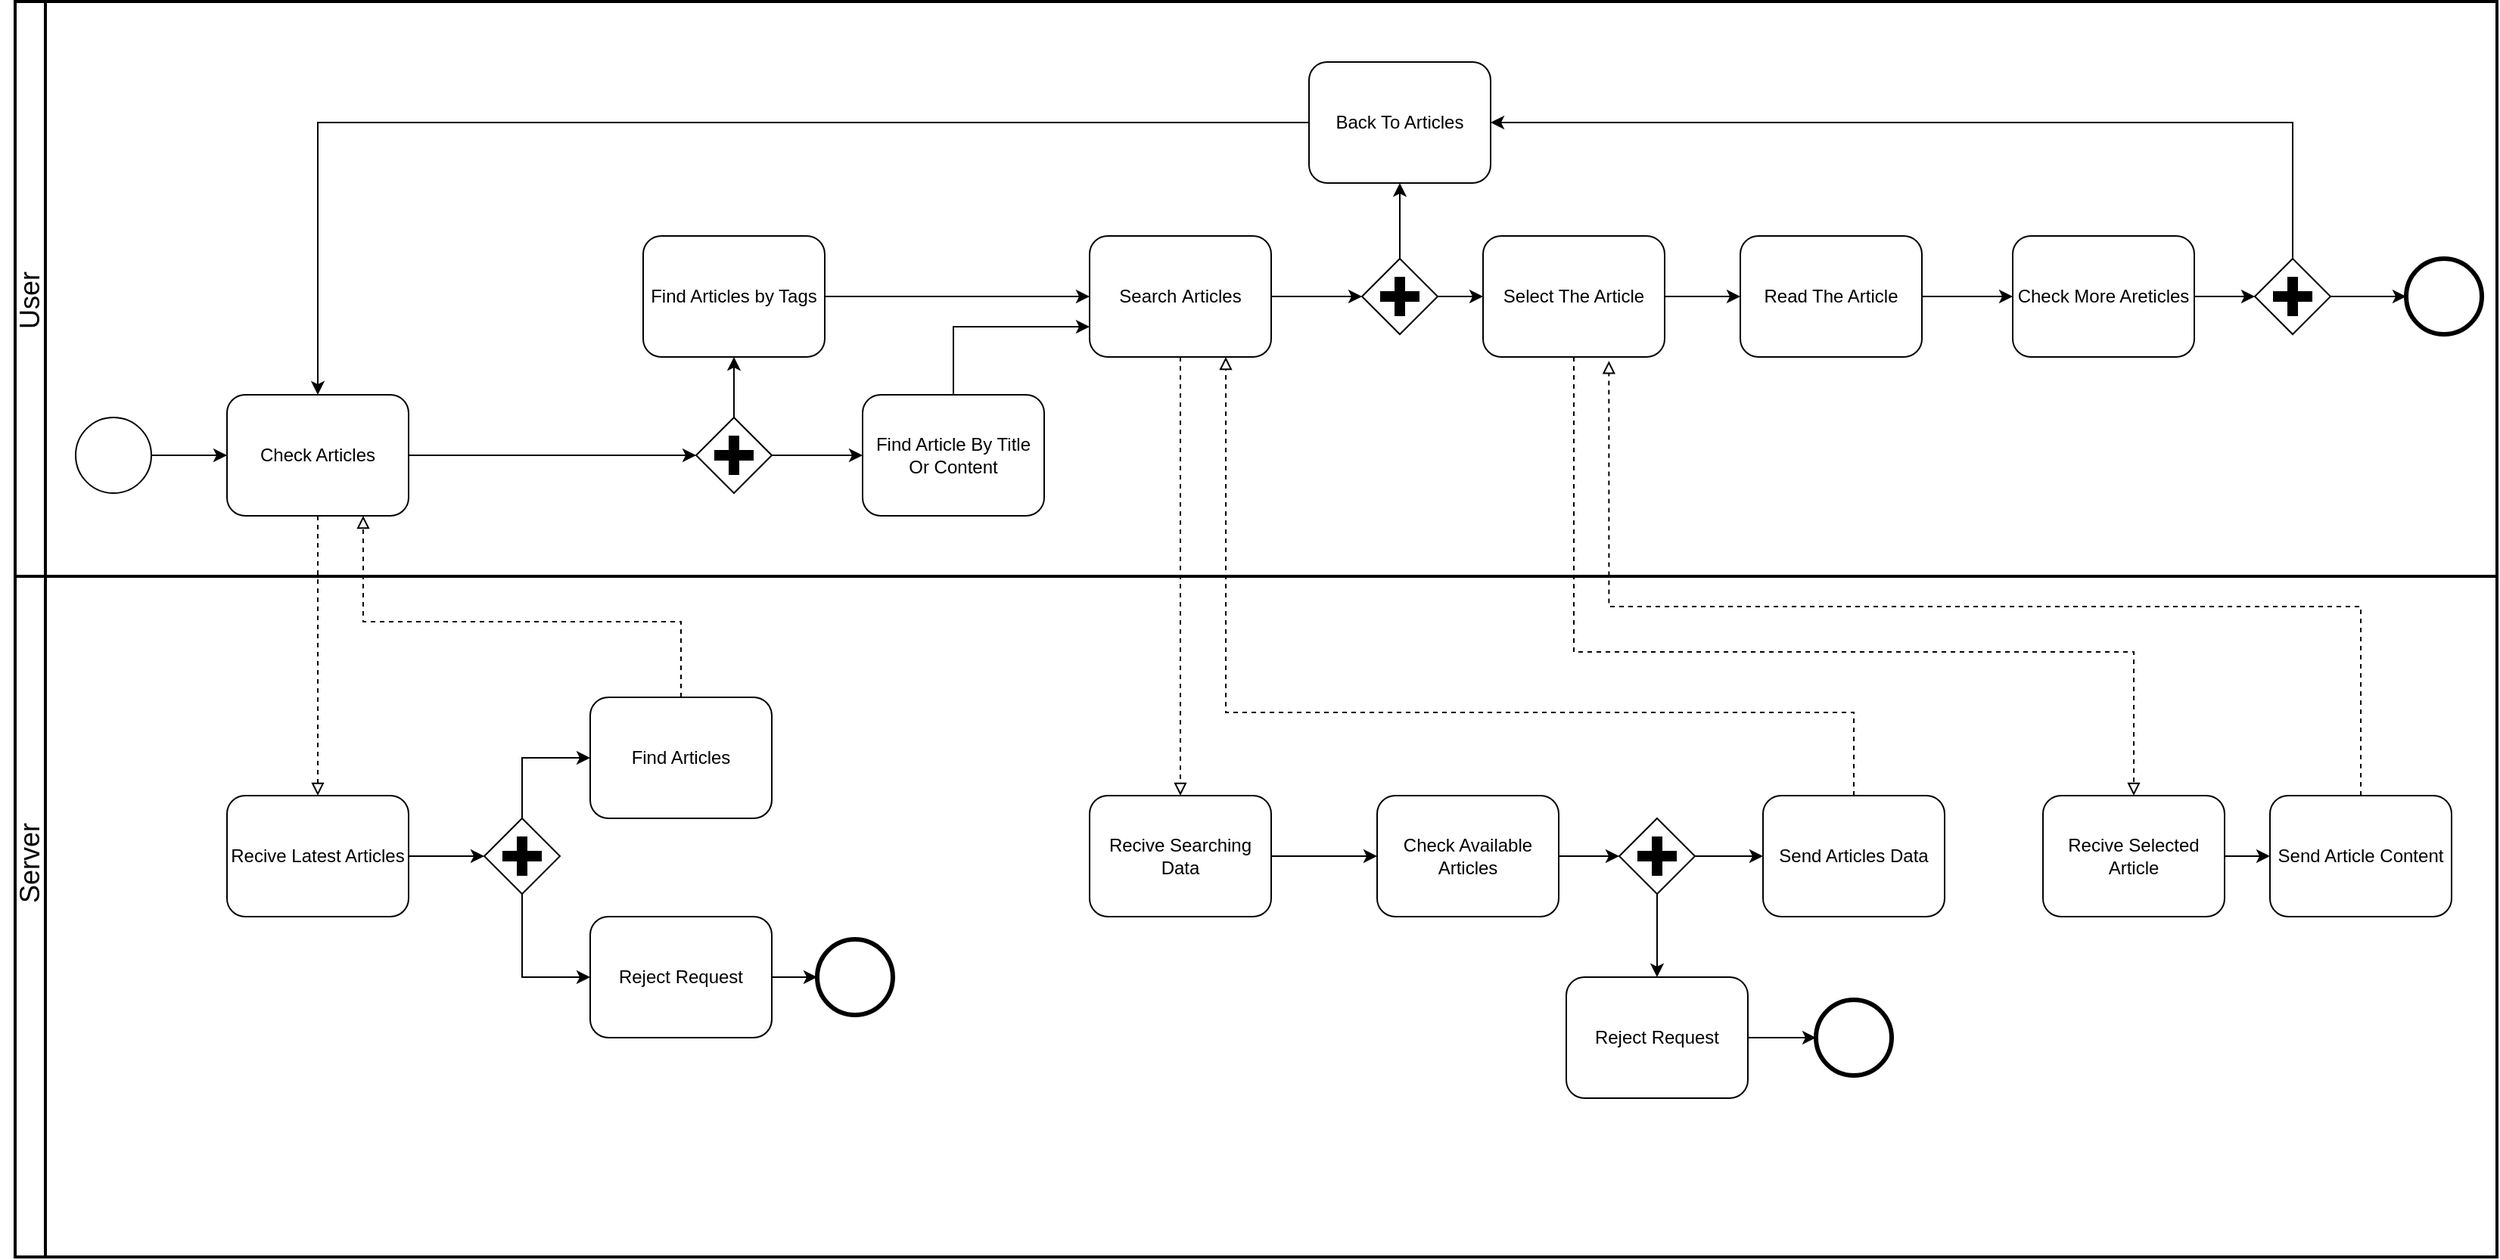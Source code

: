 <mxfile version="23.1.5" type="device">
  <diagram name="Page-1" id="2a216829-ef6e-dabb-86c1-c78162f3ba2b">
    <mxGraphModel dx="1170" dy="569" grid="1" gridSize="10" guides="1" tooltips="1" connect="1" arrows="1" fold="1" page="1" pageScale="1" pageWidth="850" pageHeight="1100" background="none" math="0" shadow="0">
      <root>
        <mxCell id="0" />
        <mxCell id="1" parent="0" />
        <mxCell id="TucjEpPuX23Nhl8czytz-80" value="" style="swimlane;html=1;startSize=20;fontStyle=0;collapsible=0;horizontal=0;swimlaneLine=0;fillColor=none;whiteSpace=wrap;" vertex="1" parent="1">
          <mxGeometry x="310" y="1080" width="1640" height="550" as="geometry" />
        </mxCell>
        <mxCell id="TucjEpPuX23Nhl8czytz-85" value="" style="swimlane;html=1;startSize=20;fontStyle=0;collapsible=0;horizontal=0;swimlaneLine=1;swimlaneFillColor=#ffffff;strokeWidth=2;whiteSpace=wrap;" vertex="1" parent="TucjEpPuX23Nhl8czytz-80">
          <mxGeometry y="-280" width="1640" height="380" as="geometry" />
        </mxCell>
        <mxCell id="7a84cebc1def654-1" value="" style="shape=mxgraph.bpmn.shape;html=1;verticalLabelPosition=bottom;labelBackgroundColor=#ffffff;verticalAlign=top;perimeter=ellipsePerimeter;outline=standard;symbol=general;" parent="TucjEpPuX23Nhl8czytz-85" vertex="1">
          <mxGeometry x="40" y="275" width="50" height="50" as="geometry" />
        </mxCell>
        <mxCell id="7a84cebc1def654-2" value="Check Articles" style="shape=ext;rounded=1;html=1;whiteSpace=wrap;" parent="TucjEpPuX23Nhl8czytz-85" vertex="1">
          <mxGeometry x="140" y="260" width="120" height="80" as="geometry" />
        </mxCell>
        <mxCell id="7a84cebc1def654-36" style="edgeStyle=orthogonalEdgeStyle;rounded=0;html=1;jettySize=auto;orthogonalLoop=1;" parent="TucjEpPuX23Nhl8czytz-85" source="7a84cebc1def654-1" target="7a84cebc1def654-2" edge="1">
          <mxGeometry relative="1" as="geometry" />
        </mxCell>
        <mxCell id="TucjEpPuX23Nhl8czytz-19" value="Search&amp;nbsp;Articles" style="shape=ext;rounded=1;html=1;whiteSpace=wrap;" vertex="1" parent="TucjEpPuX23Nhl8czytz-85">
          <mxGeometry x="710" y="155" width="120" height="80" as="geometry" />
        </mxCell>
        <mxCell id="TucjEpPuX23Nhl8czytz-45" style="edgeStyle=orthogonalEdgeStyle;rounded=0;orthogonalLoop=1;jettySize=auto;html=1;entryX=0;entryY=0.5;entryDx=0;entryDy=0;" edge="1" parent="TucjEpPuX23Nhl8czytz-85" source="TucjEpPuX23Nhl8czytz-25" target="TucjEpPuX23Nhl8czytz-19">
          <mxGeometry relative="1" as="geometry" />
        </mxCell>
        <mxCell id="TucjEpPuX23Nhl8czytz-25" value="Find Articles by Tags" style="shape=ext;rounded=1;html=1;whiteSpace=wrap;" vertex="1" parent="TucjEpPuX23Nhl8czytz-85">
          <mxGeometry x="415" y="155" width="120" height="80" as="geometry" />
        </mxCell>
        <mxCell id="TucjEpPuX23Nhl8czytz-46" style="edgeStyle=orthogonalEdgeStyle;rounded=0;orthogonalLoop=1;jettySize=auto;html=1;entryX=0;entryY=0.75;entryDx=0;entryDy=0;exitX=0.5;exitY=0;exitDx=0;exitDy=0;" edge="1" parent="TucjEpPuX23Nhl8czytz-85" source="TucjEpPuX23Nhl8czytz-27" target="TucjEpPuX23Nhl8czytz-19">
          <mxGeometry relative="1" as="geometry" />
        </mxCell>
        <mxCell id="TucjEpPuX23Nhl8czytz-27" value="Find Article By Title Or Content" style="shape=ext;rounded=1;html=1;whiteSpace=wrap;" vertex="1" parent="TucjEpPuX23Nhl8czytz-85">
          <mxGeometry x="560" y="260" width="120" height="80" as="geometry" />
        </mxCell>
        <mxCell id="TucjEpPuX23Nhl8czytz-29" value="Read The Article" style="shape=ext;rounded=1;html=1;whiteSpace=wrap;" vertex="1" parent="TucjEpPuX23Nhl8czytz-85">
          <mxGeometry x="1140" y="155" width="120" height="80" as="geometry" />
        </mxCell>
        <mxCell id="TucjEpPuX23Nhl8czytz-34" value="" style="points=[[0.145,0.145,0],[0.5,0,0],[0.855,0.145,0],[1,0.5,0],[0.855,0.855,0],[0.5,1,0],[0.145,0.855,0],[0,0.5,0]];shape=mxgraph.bpmn.event;html=1;verticalLabelPosition=bottom;labelBackgroundColor=#ffffff;verticalAlign=top;align=center;perimeter=ellipsePerimeter;outlineConnect=0;aspect=fixed;outline=end;symbol=terminate2;" vertex="1" parent="TucjEpPuX23Nhl8czytz-85">
          <mxGeometry x="1580" y="170" width="50" height="50" as="geometry" />
        </mxCell>
        <mxCell id="TucjEpPuX23Nhl8czytz-41" value="" style="edgeStyle=orthogonalEdgeStyle;rounded=0;orthogonalLoop=1;jettySize=auto;html=1;entryX=0;entryY=0.5;entryDx=0;entryDy=0;entryPerimeter=0;" edge="1" parent="TucjEpPuX23Nhl8czytz-85" source="7a84cebc1def654-2" target="TucjEpPuX23Nhl8czytz-42">
          <mxGeometry relative="1" as="geometry">
            <mxPoint x="260" y="300" as="sourcePoint" />
            <mxPoint x="395" y="300" as="targetPoint" />
          </mxGeometry>
        </mxCell>
        <mxCell id="TucjEpPuX23Nhl8czytz-43" style="edgeStyle=orthogonalEdgeStyle;rounded=0;orthogonalLoop=1;jettySize=auto;html=1;" edge="1" parent="TucjEpPuX23Nhl8czytz-85" source="TucjEpPuX23Nhl8czytz-42" target="TucjEpPuX23Nhl8czytz-25">
          <mxGeometry relative="1" as="geometry" />
        </mxCell>
        <mxCell id="TucjEpPuX23Nhl8czytz-44" style="edgeStyle=orthogonalEdgeStyle;rounded=0;orthogonalLoop=1;jettySize=auto;html=1;entryX=0;entryY=0.5;entryDx=0;entryDy=0;" edge="1" parent="TucjEpPuX23Nhl8czytz-85" source="TucjEpPuX23Nhl8czytz-42" target="TucjEpPuX23Nhl8czytz-27">
          <mxGeometry relative="1" as="geometry" />
        </mxCell>
        <mxCell id="TucjEpPuX23Nhl8czytz-42" value="" style="points=[[0.25,0.25,0],[0.5,0,0],[0.75,0.25,0],[1,0.5,0],[0.75,0.75,0],[0.5,1,0],[0.25,0.75,0],[0,0.5,0]];shape=mxgraph.bpmn.gateway2;html=1;verticalLabelPosition=bottom;labelBackgroundColor=#ffffff;verticalAlign=top;align=center;perimeter=rhombusPerimeter;outlineConnect=0;outline=none;symbol=none;gwType=parallel;" vertex="1" parent="TucjEpPuX23Nhl8czytz-85">
          <mxGeometry x="450" y="275" width="50" height="50" as="geometry" />
        </mxCell>
        <mxCell id="TucjEpPuX23Nhl8czytz-63" value="" style="points=[[0.25,0.25,0],[0.5,0,0],[0.75,0.25,0],[1,0.5,0],[0.75,0.75,0],[0.5,1,0],[0.25,0.75,0],[0,0.5,0]];shape=mxgraph.bpmn.gateway2;html=1;verticalLabelPosition=bottom;labelBackgroundColor=#ffffff;verticalAlign=top;align=center;perimeter=rhombusPerimeter;outlineConnect=0;outline=none;symbol=none;gwType=parallel;" vertex="1" parent="TucjEpPuX23Nhl8czytz-85">
          <mxGeometry x="890" y="170" width="50" height="50" as="geometry" />
        </mxCell>
        <mxCell id="TucjEpPuX23Nhl8czytz-64" style="edgeStyle=orthogonalEdgeStyle;rounded=0;orthogonalLoop=1;jettySize=auto;html=1;entryX=0;entryY=0.5;entryDx=0;entryDy=0;entryPerimeter=0;" edge="1" parent="TucjEpPuX23Nhl8czytz-85" source="TucjEpPuX23Nhl8czytz-19" target="TucjEpPuX23Nhl8czytz-63">
          <mxGeometry relative="1" as="geometry" />
        </mxCell>
        <mxCell id="TucjEpPuX23Nhl8czytz-67" style="edgeStyle=orthogonalEdgeStyle;rounded=0;orthogonalLoop=1;jettySize=auto;html=1;entryX=0;entryY=0.5;entryDx=0;entryDy=0;" edge="1" parent="TucjEpPuX23Nhl8czytz-85" source="TucjEpPuX23Nhl8czytz-65" target="TucjEpPuX23Nhl8czytz-29">
          <mxGeometry relative="1" as="geometry" />
        </mxCell>
        <mxCell id="TucjEpPuX23Nhl8czytz-65" value="Select The Article" style="shape=ext;rounded=1;html=1;whiteSpace=wrap;" vertex="1" parent="TucjEpPuX23Nhl8czytz-85">
          <mxGeometry x="970" y="155" width="120" height="80" as="geometry" />
        </mxCell>
        <mxCell id="TucjEpPuX23Nhl8czytz-68" style="edgeStyle=orthogonalEdgeStyle;rounded=0;orthogonalLoop=1;jettySize=auto;html=1;" edge="1" parent="TucjEpPuX23Nhl8czytz-85" source="TucjEpPuX23Nhl8czytz-63" target="TucjEpPuX23Nhl8czytz-65">
          <mxGeometry relative="1" as="geometry" />
        </mxCell>
        <mxCell id="TucjEpPuX23Nhl8czytz-70" style="edgeStyle=orthogonalEdgeStyle;rounded=0;orthogonalLoop=1;jettySize=auto;html=1;entryX=0.5;entryY=0;entryDx=0;entryDy=0;" edge="1" parent="TucjEpPuX23Nhl8czytz-85" source="TucjEpPuX23Nhl8czytz-66" target="7a84cebc1def654-2">
          <mxGeometry relative="1" as="geometry" />
        </mxCell>
        <mxCell id="TucjEpPuX23Nhl8czytz-66" value="Back To Articles" style="shape=ext;rounded=1;html=1;whiteSpace=wrap;" vertex="1" parent="TucjEpPuX23Nhl8czytz-85">
          <mxGeometry x="855" y="40" width="120" height="80" as="geometry" />
        </mxCell>
        <mxCell id="TucjEpPuX23Nhl8czytz-69" style="edgeStyle=orthogonalEdgeStyle;rounded=0;orthogonalLoop=1;jettySize=auto;html=1;" edge="1" parent="TucjEpPuX23Nhl8czytz-85" source="TucjEpPuX23Nhl8czytz-63" target="TucjEpPuX23Nhl8czytz-66">
          <mxGeometry relative="1" as="geometry" />
        </mxCell>
        <mxCell id="TucjEpPuX23Nhl8czytz-71" value="Check More Areticles" style="shape=ext;rounded=1;html=1;whiteSpace=wrap;" vertex="1" parent="TucjEpPuX23Nhl8czytz-85">
          <mxGeometry x="1320" y="155" width="120" height="80" as="geometry" />
        </mxCell>
        <mxCell id="TucjEpPuX23Nhl8czytz-73" style="edgeStyle=orthogonalEdgeStyle;rounded=0;orthogonalLoop=1;jettySize=auto;html=1;" edge="1" parent="TucjEpPuX23Nhl8czytz-85" source="TucjEpPuX23Nhl8czytz-29" target="TucjEpPuX23Nhl8czytz-71">
          <mxGeometry relative="1" as="geometry" />
        </mxCell>
        <mxCell id="TucjEpPuX23Nhl8czytz-76" style="edgeStyle=orthogonalEdgeStyle;rounded=0;orthogonalLoop=1;jettySize=auto;html=1;entryX=1;entryY=0.5;entryDx=0;entryDy=0;" edge="1" parent="TucjEpPuX23Nhl8czytz-85" source="TucjEpPuX23Nhl8czytz-72" target="TucjEpPuX23Nhl8czytz-66">
          <mxGeometry relative="1" as="geometry">
            <Array as="points">
              <mxPoint x="1505" y="80" />
            </Array>
          </mxGeometry>
        </mxCell>
        <mxCell id="TucjEpPuX23Nhl8czytz-72" value="" style="points=[[0.25,0.25,0],[0.5,0,0],[0.75,0.25,0],[1,0.5,0],[0.75,0.75,0],[0.5,1,0],[0.25,0.75,0],[0,0.5,0]];shape=mxgraph.bpmn.gateway2;html=1;verticalLabelPosition=bottom;labelBackgroundColor=#ffffff;verticalAlign=top;align=center;perimeter=rhombusPerimeter;outlineConnect=0;outline=none;symbol=none;gwType=parallel;" vertex="1" parent="TucjEpPuX23Nhl8czytz-85">
          <mxGeometry x="1480" y="170" width="50" height="50" as="geometry" />
        </mxCell>
        <mxCell id="TucjEpPuX23Nhl8czytz-75" style="edgeStyle=orthogonalEdgeStyle;rounded=0;orthogonalLoop=1;jettySize=auto;html=1;entryX=0;entryY=0.5;entryDx=0;entryDy=0;entryPerimeter=0;" edge="1" parent="TucjEpPuX23Nhl8czytz-85" source="TucjEpPuX23Nhl8czytz-72" target="TucjEpPuX23Nhl8czytz-34">
          <mxGeometry relative="1" as="geometry" />
        </mxCell>
        <mxCell id="TucjEpPuX23Nhl8czytz-74" style="edgeStyle=orthogonalEdgeStyle;rounded=0;orthogonalLoop=1;jettySize=auto;html=1;" edge="1" parent="TucjEpPuX23Nhl8czytz-85" source="TucjEpPuX23Nhl8czytz-71" target="TucjEpPuX23Nhl8czytz-72">
          <mxGeometry relative="1" as="geometry" />
        </mxCell>
        <mxCell id="TucjEpPuX23Nhl8czytz-86" value="&lt;font style=&quot;font-size: 18px;&quot;&gt;User&lt;/font&gt;" style="text;html=1;align=center;verticalAlign=middle;resizable=0;points=[];autosize=1;strokeColor=none;fillColor=none;rotation=-90;" vertex="1" parent="TucjEpPuX23Nhl8czytz-85">
          <mxGeometry x="-20" y="178" width="60" height="40" as="geometry" />
        </mxCell>
        <mxCell id="TucjEpPuX23Nhl8czytz-84" value="" style="swimlane;html=1;startSize=20;fontStyle=0;collapsible=0;horizontal=0;swimlaneLine=1;swimlaneFillColor=#ffffff;strokeWidth=2;whiteSpace=wrap;" vertex="1" parent="TucjEpPuX23Nhl8czytz-80">
          <mxGeometry y="100" width="1640" height="450" as="geometry" />
        </mxCell>
        <mxCell id="TucjEpPuX23Nhl8czytz-1" value="Recive Latest Articles" style="shape=ext;rounded=1;html=1;whiteSpace=wrap;" vertex="1" parent="TucjEpPuX23Nhl8czytz-84">
          <mxGeometry x="140" y="145" width="120" height="80" as="geometry" />
        </mxCell>
        <mxCell id="TucjEpPuX23Nhl8czytz-3" value="" style="points=[[0.25,0.25,0],[0.5,0,0],[0.75,0.25,0],[1,0.5,0],[0.75,0.75,0],[0.5,1,0],[0.25,0.75,0],[0,0.5,0]];shape=mxgraph.bpmn.gateway2;html=1;verticalLabelPosition=bottom;labelBackgroundColor=#ffffff;verticalAlign=top;align=center;perimeter=rhombusPerimeter;outlineConnect=0;outline=none;symbol=none;gwType=parallel;" vertex="1" parent="TucjEpPuX23Nhl8czytz-84">
          <mxGeometry x="310" y="160" width="50" height="50" as="geometry" />
        </mxCell>
        <mxCell id="TucjEpPuX23Nhl8czytz-4" style="edgeStyle=orthogonalEdgeStyle;rounded=0;orthogonalLoop=1;jettySize=auto;html=1;" edge="1" parent="TucjEpPuX23Nhl8czytz-84" source="TucjEpPuX23Nhl8czytz-1" target="TucjEpPuX23Nhl8czytz-3">
          <mxGeometry relative="1" as="geometry" />
        </mxCell>
        <mxCell id="TucjEpPuX23Nhl8czytz-6" value="Find Articles" style="shape=ext;rounded=1;html=1;whiteSpace=wrap;" vertex="1" parent="TucjEpPuX23Nhl8czytz-84">
          <mxGeometry x="380" y="80" width="120" height="80" as="geometry" />
        </mxCell>
        <mxCell id="TucjEpPuX23Nhl8czytz-5" style="edgeStyle=orthogonalEdgeStyle;rounded=0;orthogonalLoop=1;jettySize=auto;html=1;entryX=0;entryY=0.5;entryDx=0;entryDy=0;exitX=0.5;exitY=0;exitDx=0;exitDy=0;exitPerimeter=0;" edge="1" parent="TucjEpPuX23Nhl8czytz-84" source="TucjEpPuX23Nhl8czytz-3" target="TucjEpPuX23Nhl8czytz-6">
          <mxGeometry relative="1" as="geometry">
            <mxPoint x="335.0" y="95" as="targetPoint" />
          </mxGeometry>
        </mxCell>
        <mxCell id="TucjEpPuX23Nhl8czytz-8" value="" style="points=[[0.145,0.145,0],[0.5,0,0],[0.855,0.145,0],[1,0.5,0],[0.855,0.855,0],[0.5,1,0],[0.145,0.855,0],[0,0.5,0]];shape=mxgraph.bpmn.event;html=1;verticalLabelPosition=bottom;labelBackgroundColor=#ffffff;verticalAlign=top;align=center;perimeter=ellipsePerimeter;outlineConnect=0;aspect=fixed;outline=end;symbol=terminate2;" vertex="1" parent="TucjEpPuX23Nhl8czytz-84">
          <mxGeometry x="530" y="240" width="50" height="50" as="geometry" />
        </mxCell>
        <mxCell id="TucjEpPuX23Nhl8czytz-10" value="Reject Request" style="shape=ext;rounded=1;html=1;whiteSpace=wrap;" vertex="1" parent="TucjEpPuX23Nhl8czytz-84">
          <mxGeometry x="380" y="225" width="120" height="80" as="geometry" />
        </mxCell>
        <mxCell id="TucjEpPuX23Nhl8czytz-11" style="edgeStyle=orthogonalEdgeStyle;rounded=0;orthogonalLoop=1;jettySize=auto;html=1;entryX=0;entryY=0.5;entryDx=0;entryDy=0;exitX=0.5;exitY=1;exitDx=0;exitDy=0;exitPerimeter=0;" edge="1" parent="TucjEpPuX23Nhl8czytz-84" source="TucjEpPuX23Nhl8czytz-3" target="TucjEpPuX23Nhl8czytz-10">
          <mxGeometry relative="1" as="geometry" />
        </mxCell>
        <mxCell id="TucjEpPuX23Nhl8czytz-12" style="edgeStyle=orthogonalEdgeStyle;rounded=0;orthogonalLoop=1;jettySize=auto;html=1;entryX=0;entryY=0.5;entryDx=0;entryDy=0;entryPerimeter=0;" edge="1" parent="TucjEpPuX23Nhl8czytz-84" source="TucjEpPuX23Nhl8czytz-10" target="TucjEpPuX23Nhl8czytz-8">
          <mxGeometry relative="1" as="geometry" />
        </mxCell>
        <mxCell id="TucjEpPuX23Nhl8czytz-40" value="Recive Searching Data" style="shape=ext;rounded=1;html=1;whiteSpace=wrap;" vertex="1" parent="TucjEpPuX23Nhl8czytz-84">
          <mxGeometry x="710" y="145" width="120" height="80" as="geometry" />
        </mxCell>
        <mxCell id="TucjEpPuX23Nhl8czytz-49" value="Check Available Articles" style="shape=ext;rounded=1;html=1;whiteSpace=wrap;" vertex="1" parent="TucjEpPuX23Nhl8czytz-84">
          <mxGeometry x="900" y="145" width="120" height="80" as="geometry" />
        </mxCell>
        <mxCell id="TucjEpPuX23Nhl8czytz-50" style="edgeStyle=orthogonalEdgeStyle;rounded=0;orthogonalLoop=1;jettySize=auto;html=1;entryX=0;entryY=0.5;entryDx=0;entryDy=0;" edge="1" parent="TucjEpPuX23Nhl8czytz-84" source="TucjEpPuX23Nhl8czytz-40" target="TucjEpPuX23Nhl8czytz-49">
          <mxGeometry relative="1" as="geometry" />
        </mxCell>
        <mxCell id="TucjEpPuX23Nhl8czytz-51" value="" style="points=[[0.25,0.25,0],[0.5,0,0],[0.75,0.25,0],[1,0.5,0],[0.75,0.75,0],[0.5,1,0],[0.25,0.75,0],[0,0.5,0]];shape=mxgraph.bpmn.gateway2;html=1;verticalLabelPosition=bottom;labelBackgroundColor=#ffffff;verticalAlign=top;align=center;perimeter=rhombusPerimeter;outlineConnect=0;outline=none;symbol=none;gwType=parallel;" vertex="1" parent="TucjEpPuX23Nhl8czytz-84">
          <mxGeometry x="1060" y="160" width="50" height="50" as="geometry" />
        </mxCell>
        <mxCell id="TucjEpPuX23Nhl8czytz-52" style="edgeStyle=orthogonalEdgeStyle;rounded=0;orthogonalLoop=1;jettySize=auto;html=1;entryX=0;entryY=0.5;entryDx=0;entryDy=0;entryPerimeter=0;" edge="1" parent="TucjEpPuX23Nhl8czytz-84" source="TucjEpPuX23Nhl8czytz-49" target="TucjEpPuX23Nhl8czytz-51">
          <mxGeometry relative="1" as="geometry" />
        </mxCell>
        <mxCell id="TucjEpPuX23Nhl8czytz-53" value="Reject Request" style="shape=ext;rounded=1;html=1;whiteSpace=wrap;" vertex="1" parent="TucjEpPuX23Nhl8czytz-84">
          <mxGeometry x="1025" y="265" width="120" height="80" as="geometry" />
        </mxCell>
        <mxCell id="TucjEpPuX23Nhl8czytz-56" style="edgeStyle=orthogonalEdgeStyle;rounded=0;orthogonalLoop=1;jettySize=auto;html=1;entryX=0.5;entryY=0;entryDx=0;entryDy=0;" edge="1" parent="TucjEpPuX23Nhl8czytz-84" source="TucjEpPuX23Nhl8czytz-51" target="TucjEpPuX23Nhl8czytz-53">
          <mxGeometry relative="1" as="geometry" />
        </mxCell>
        <mxCell id="TucjEpPuX23Nhl8czytz-54" value="" style="points=[[0.145,0.145,0],[0.5,0,0],[0.855,0.145,0],[1,0.5,0],[0.855,0.855,0],[0.5,1,0],[0.145,0.855,0],[0,0.5,0]];shape=mxgraph.bpmn.event;html=1;verticalLabelPosition=bottom;labelBackgroundColor=#ffffff;verticalAlign=top;align=center;perimeter=ellipsePerimeter;outlineConnect=0;aspect=fixed;outline=end;symbol=terminate2;" vertex="1" parent="TucjEpPuX23Nhl8czytz-84">
          <mxGeometry x="1190" y="280" width="50" height="50" as="geometry" />
        </mxCell>
        <mxCell id="TucjEpPuX23Nhl8czytz-55" style="edgeStyle=orthogonalEdgeStyle;rounded=0;orthogonalLoop=1;jettySize=auto;html=1;entryX=0;entryY=0.5;entryDx=0;entryDy=0;entryPerimeter=0;" edge="1" parent="TucjEpPuX23Nhl8czytz-84" source="TucjEpPuX23Nhl8czytz-53" target="TucjEpPuX23Nhl8czytz-54">
          <mxGeometry relative="1" as="geometry" />
        </mxCell>
        <mxCell id="TucjEpPuX23Nhl8czytz-57" value="Send Articles Data" style="shape=ext;rounded=1;html=1;whiteSpace=wrap;" vertex="1" parent="TucjEpPuX23Nhl8czytz-84">
          <mxGeometry x="1155" y="145" width="120" height="80" as="geometry" />
        </mxCell>
        <mxCell id="TucjEpPuX23Nhl8czytz-58" style="edgeStyle=orthogonalEdgeStyle;rounded=0;orthogonalLoop=1;jettySize=auto;html=1;" edge="1" parent="TucjEpPuX23Nhl8czytz-84" source="TucjEpPuX23Nhl8czytz-51" target="TucjEpPuX23Nhl8czytz-57">
          <mxGeometry relative="1" as="geometry" />
        </mxCell>
        <mxCell id="TucjEpPuX23Nhl8czytz-87" value="&lt;font style=&quot;font-size: 18px;&quot;&gt;Server&lt;br&gt;&lt;/font&gt;" style="text;html=1;align=center;verticalAlign=middle;resizable=0;points=[];autosize=1;strokeColor=none;fillColor=none;rotation=-90;" vertex="1" parent="TucjEpPuX23Nhl8czytz-84">
          <mxGeometry x="-30" y="170" width="80" height="40" as="geometry" />
        </mxCell>
        <mxCell id="TucjEpPuX23Nhl8czytz-115" style="edgeStyle=orthogonalEdgeStyle;rounded=0;orthogonalLoop=1;jettySize=auto;html=1;entryX=0;entryY=0.5;entryDx=0;entryDy=0;" edge="1" parent="TucjEpPuX23Nhl8czytz-84" source="TucjEpPuX23Nhl8czytz-88" target="TucjEpPuX23Nhl8czytz-114">
          <mxGeometry relative="1" as="geometry" />
        </mxCell>
        <mxCell id="TucjEpPuX23Nhl8czytz-88" value="Recive Selected Article" style="shape=ext;rounded=1;html=1;whiteSpace=wrap;" vertex="1" parent="TucjEpPuX23Nhl8czytz-84">
          <mxGeometry x="1340" y="145" width="120" height="80" as="geometry" />
        </mxCell>
        <mxCell id="TucjEpPuX23Nhl8czytz-114" value="Send Article Content" style="shape=ext;rounded=1;html=1;whiteSpace=wrap;" vertex="1" parent="TucjEpPuX23Nhl8czytz-84">
          <mxGeometry x="1490" y="145" width="120" height="80" as="geometry" />
        </mxCell>
        <mxCell id="TucjEpPuX23Nhl8czytz-16" style="edgeStyle=orthogonalEdgeStyle;rounded=0;orthogonalLoop=1;jettySize=auto;html=1;entryX=0.5;entryY=0;entryDx=0;entryDy=0;dashed=1;endArrow=block;endFill=0;" edge="1" parent="TucjEpPuX23Nhl8czytz-80" source="7a84cebc1def654-2" target="TucjEpPuX23Nhl8czytz-1">
          <mxGeometry relative="1" as="geometry" />
        </mxCell>
        <mxCell id="TucjEpPuX23Nhl8czytz-17" style="edgeStyle=orthogonalEdgeStyle;rounded=0;orthogonalLoop=1;jettySize=auto;html=1;entryX=0.75;entryY=1;entryDx=0;entryDy=0;dashed=1;endArrow=block;endFill=0;" edge="1" parent="TucjEpPuX23Nhl8czytz-80" source="TucjEpPuX23Nhl8czytz-6" target="7a84cebc1def654-2">
          <mxGeometry relative="1" as="geometry">
            <Array as="points">
              <mxPoint x="440" y="130" />
              <mxPoint x="230" y="130" />
            </Array>
          </mxGeometry>
        </mxCell>
        <mxCell id="TucjEpPuX23Nhl8czytz-47" style="edgeStyle=orthogonalEdgeStyle;rounded=0;orthogonalLoop=1;jettySize=auto;html=1;dashed=1;endArrow=block;endFill=0;" edge="1" parent="TucjEpPuX23Nhl8czytz-80" source="TucjEpPuX23Nhl8czytz-19" target="TucjEpPuX23Nhl8czytz-40">
          <mxGeometry relative="1" as="geometry" />
        </mxCell>
        <mxCell id="TucjEpPuX23Nhl8czytz-59" style="edgeStyle=orthogonalEdgeStyle;rounded=0;orthogonalLoop=1;jettySize=auto;html=1;entryX=0.75;entryY=1;entryDx=0;entryDy=0;dashed=1;endArrow=block;endFill=0;" edge="1" parent="TucjEpPuX23Nhl8czytz-80" source="TucjEpPuX23Nhl8czytz-57" target="TucjEpPuX23Nhl8czytz-19">
          <mxGeometry relative="1" as="geometry">
            <Array as="points">
              <mxPoint x="1215" y="190" />
              <mxPoint x="800" y="190" />
            </Array>
          </mxGeometry>
        </mxCell>
        <mxCell id="TucjEpPuX23Nhl8czytz-90" style="edgeStyle=orthogonalEdgeStyle;rounded=0;orthogonalLoop=1;jettySize=auto;html=1;entryX=0.5;entryY=0;entryDx=0;entryDy=0;dashed=1;endArrow=block;endFill=0;" edge="1" parent="TucjEpPuX23Nhl8czytz-80" source="TucjEpPuX23Nhl8czytz-65" target="TucjEpPuX23Nhl8czytz-88">
          <mxGeometry relative="1" as="geometry">
            <Array as="points">
              <mxPoint x="1030" y="150" />
              <mxPoint x="1400" y="150" />
            </Array>
          </mxGeometry>
        </mxCell>
        <mxCell id="TucjEpPuX23Nhl8czytz-116" style="edgeStyle=orthogonalEdgeStyle;rounded=0;orthogonalLoop=1;jettySize=auto;html=1;entryX=0.693;entryY=1.033;entryDx=0;entryDy=0;entryPerimeter=0;dashed=1;endArrow=block;endFill=0;" edge="1" parent="TucjEpPuX23Nhl8czytz-80" source="TucjEpPuX23Nhl8czytz-114" target="TucjEpPuX23Nhl8czytz-65">
          <mxGeometry relative="1" as="geometry">
            <Array as="points">
              <mxPoint x="1550" y="120" />
              <mxPoint x="1053" y="120" />
            </Array>
          </mxGeometry>
        </mxCell>
      </root>
    </mxGraphModel>
  </diagram>
</mxfile>
